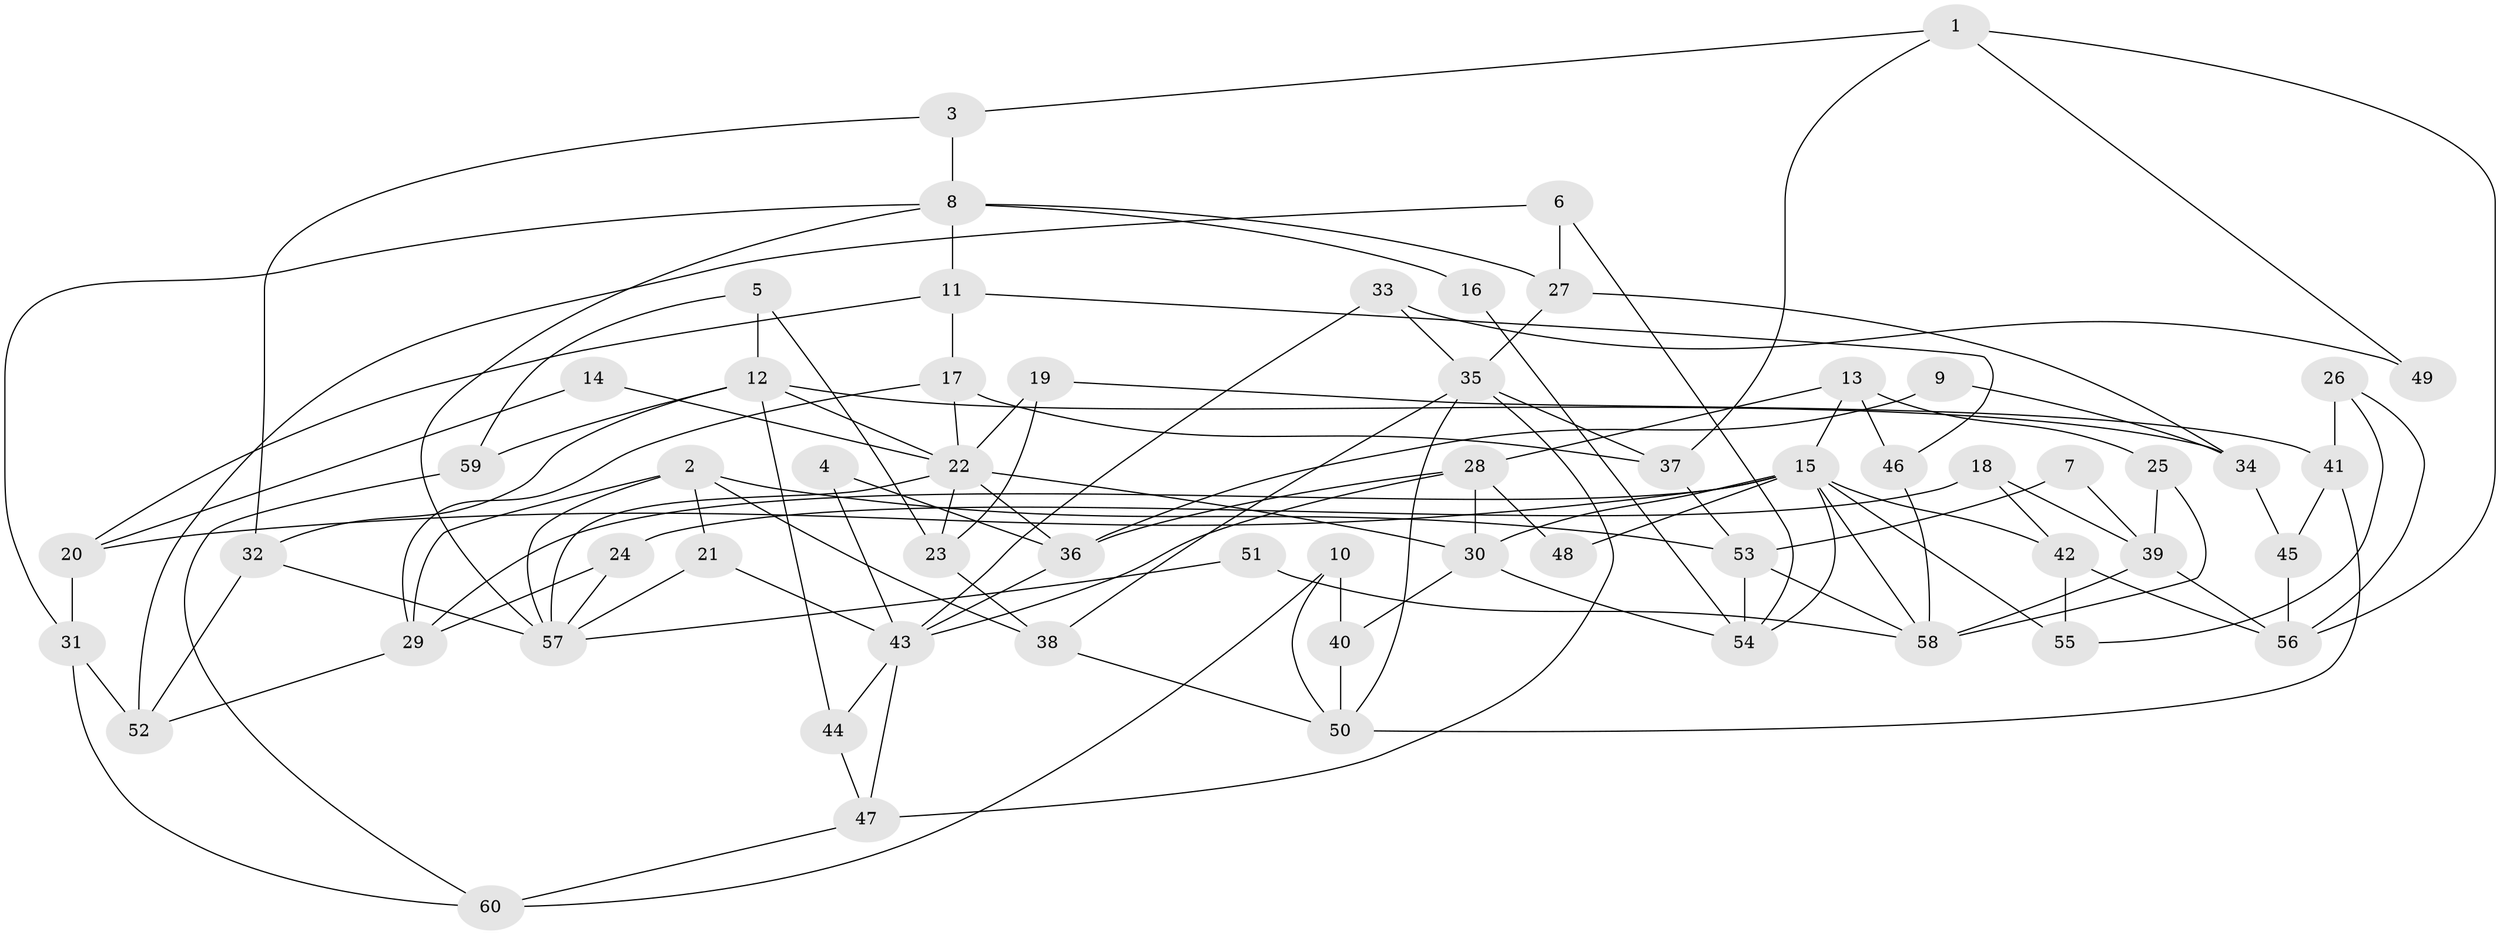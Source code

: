 // Generated by graph-tools (version 1.1) at 2025/50/03/09/25 03:50:10]
// undirected, 60 vertices, 120 edges
graph export_dot {
graph [start="1"]
  node [color=gray90,style=filled];
  1;
  2;
  3;
  4;
  5;
  6;
  7;
  8;
  9;
  10;
  11;
  12;
  13;
  14;
  15;
  16;
  17;
  18;
  19;
  20;
  21;
  22;
  23;
  24;
  25;
  26;
  27;
  28;
  29;
  30;
  31;
  32;
  33;
  34;
  35;
  36;
  37;
  38;
  39;
  40;
  41;
  42;
  43;
  44;
  45;
  46;
  47;
  48;
  49;
  50;
  51;
  52;
  53;
  54;
  55;
  56;
  57;
  58;
  59;
  60;
  1 -- 3;
  1 -- 56;
  1 -- 37;
  1 -- 49;
  2 -- 57;
  2 -- 21;
  2 -- 29;
  2 -- 38;
  2 -- 53;
  3 -- 8;
  3 -- 32;
  4 -- 36;
  4 -- 43;
  5 -- 23;
  5 -- 12;
  5 -- 59;
  6 -- 54;
  6 -- 52;
  6 -- 27;
  7 -- 39;
  7 -- 53;
  8 -- 27;
  8 -- 11;
  8 -- 16;
  8 -- 31;
  8 -- 57;
  9 -- 34;
  9 -- 36;
  10 -- 40;
  10 -- 60;
  10 -- 50;
  11 -- 46;
  11 -- 20;
  11 -- 17;
  12 -- 22;
  12 -- 32;
  12 -- 34;
  12 -- 44;
  12 -- 59;
  13 -- 28;
  13 -- 15;
  13 -- 25;
  13 -- 46;
  14 -- 22;
  14 -- 20;
  15 -- 30;
  15 -- 29;
  15 -- 20;
  15 -- 42;
  15 -- 48;
  15 -- 54;
  15 -- 55;
  15 -- 58;
  16 -- 54;
  17 -- 37;
  17 -- 22;
  17 -- 29;
  18 -- 42;
  18 -- 24;
  18 -- 39;
  19 -- 41;
  19 -- 23;
  19 -- 22;
  20 -- 31;
  21 -- 43;
  21 -- 57;
  22 -- 23;
  22 -- 30;
  22 -- 36;
  22 -- 57;
  23 -- 38;
  24 -- 57;
  24 -- 29;
  25 -- 58;
  25 -- 39;
  26 -- 56;
  26 -- 41;
  26 -- 55;
  27 -- 35;
  27 -- 34;
  28 -- 30;
  28 -- 43;
  28 -- 36;
  28 -- 48;
  29 -- 52;
  30 -- 54;
  30 -- 40;
  31 -- 60;
  31 -- 52;
  32 -- 52;
  32 -- 57;
  33 -- 35;
  33 -- 43;
  33 -- 49;
  34 -- 45;
  35 -- 38;
  35 -- 37;
  35 -- 47;
  35 -- 50;
  36 -- 43;
  37 -- 53;
  38 -- 50;
  39 -- 56;
  39 -- 58;
  40 -- 50;
  41 -- 50;
  41 -- 45;
  42 -- 55;
  42 -- 56;
  43 -- 47;
  43 -- 44;
  44 -- 47;
  45 -- 56;
  46 -- 58;
  47 -- 60;
  51 -- 58;
  51 -- 57;
  53 -- 58;
  53 -- 54;
  59 -- 60;
}
